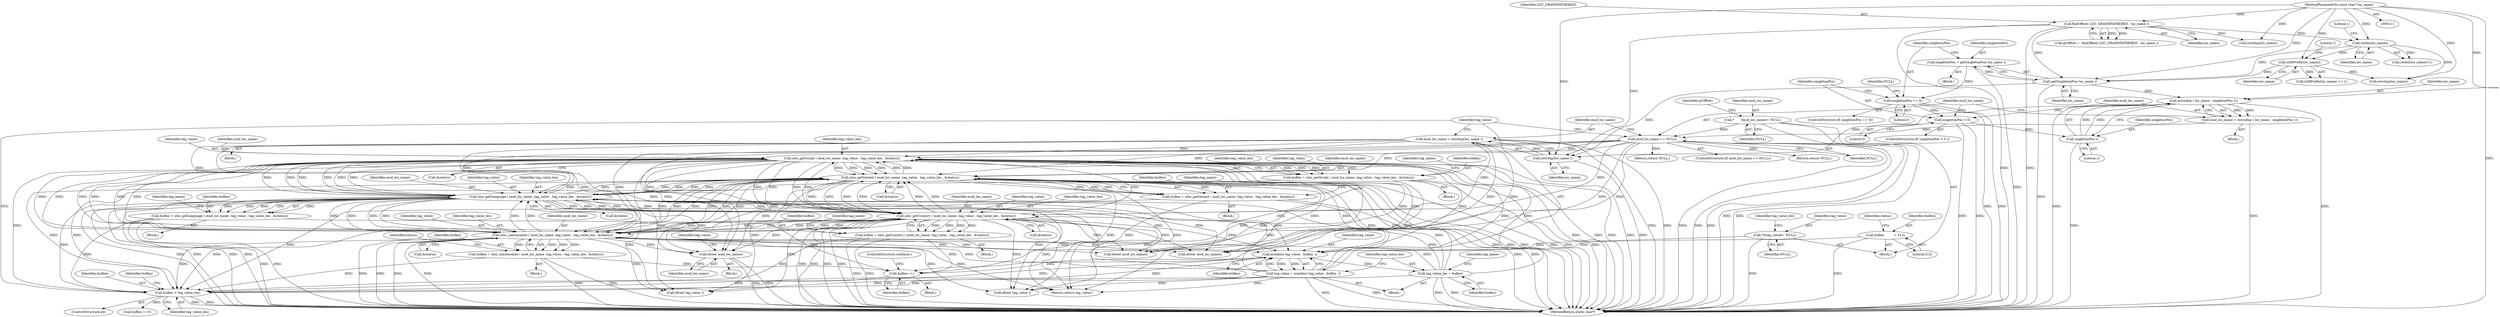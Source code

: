 digraph "0_php-src_97eff7eb57fc2320c267a949cffd622c38712484?w=1_22@API" {
"1000385" [label="(Call,efree( mod_loc_name))"];
"1000254" [label="(Call,uloc_getScript ( mod_loc_name ,tag_value , tag_value_len , &status))"];
"1000227" [label="(Call,mod_loc_name == NULL)"];
"1000219" [label="(Call,mod_loc_name = estrndup ( loc_name , singletonPos-1))"];
"1000221" [label="(Call,estrndup ( loc_name , singletonPos-1))"];
"1000204" [label="(Call,getSingletonPos( loc_name ))"];
"1000154" [label="(Call,findOffset( LOC_GRANDFATHERED , loc_name ))"];
"1000112" [label="(MethodParameterIn,const char* loc_name)"];
"1000195" [label="(Call,isIDPrefix(loc_name))"];
"1000191" [label="(Call,strlen(loc_name))"];
"1000223" [label="(Call,singletonPos-1)"];
"1000215" [label="(Call,singletonPos > 0)"];
"1000207" [label="(Call,singletonPos == 0)"];
"1000202" [label="(Call,singletonPos = getSingletonPos( loc_name ))"];
"1000130" [label="(Call,*       \tmod_loc_name\t= NULL)"];
"1000299" [label="(Call,uloc_getVariant ( mod_loc_name ,tag_value , tag_value_len , &status))"];
"1000231" [label="(Call,mod_loc_name = estrdup(loc_name ))"];
"1000233" [label="(Call,estrdup(loc_name ))"];
"1000269" [label="(Call,uloc_getLanguage ( mod_loc_name ,tag_value , tag_value_len , &status))"];
"1000284" [label="(Call,uloc_getCountry ( mod_loc_name ,tag_value , tag_value_len , &status))"];
"1000314" [label="(Call,uloc_canonicalize ( mod_loc_name ,tag_value , tag_value_len , &status))"];
"1000237" [label="(Call,tag_value = erealloc( tag_value , buflen  ))"];
"1000239" [label="(Call,erealloc( tag_value , buflen  ))"];
"1000118" [label="(Call,*\t\ttag_value\t= NULL)"];
"1000138" [label="(Call,buflen          = 512)"];
"1000351" [label="(Call,buflen > tag_value_len)"];
"1000297" [label="(Call,buflen = uloc_getVariant ( mod_loc_name ,tag_value , tag_value_len , &status))"];
"1000332" [label="(Call,buflen++)"];
"1000252" [label="(Call,buflen = uloc_getScript ( mod_loc_name ,tag_value , tag_value_len , &status))"];
"1000312" [label="(Call,buflen = uloc_canonicalize ( mod_loc_name ,tag_value , tag_value_len , &status))"];
"1000267" [label="(Call,buflen = uloc_getLanguage ( mod_loc_name ,tag_value , tag_value_len , &status))"];
"1000282" [label="(Call,buflen = uloc_getCountry ( mod_loc_name ,tag_value , tag_value_len , &status))"];
"1000242" [label="(Call,tag_value_len = buflen)"];
"1000251" [label="(Block,)"];
"1000388" [label="(Identifier,tag_value)"];
"1000230" [label="(Block,)"];
"1000374" [label="(Return,return NULL;)"];
"1000386" [label="(Identifier,mod_loc_name)"];
"1000131" [label="(Identifier,mod_loc_name)"];
"1000232" [label="(Identifier,mod_loc_name)"];
"1000222" [label="(Identifier,loc_name)"];
"1000191" [label="(Call,strlen(loc_name))"];
"1000256" [label="(Identifier,tag_value)"];
"1000267" [label="(Call,buflen = uloc_getLanguage ( mod_loc_name ,tag_value , tag_value_len , &status))"];
"1000297" [label="(Call,buflen = uloc_getVariant ( mod_loc_name ,tag_value , tag_value_len , &status))"];
"1000389" [label="(MethodReturn,static char*)"];
"1000206" [label="(ControlStructure,if( singletonPos == 0))"];
"1000303" [label="(Call,&status)"];
"1000296" [label="(Block,)"];
"1000258" [label="(Call,&status)"];
"1000252" [label="(Call,buflen = uloc_getScript ( mod_loc_name ,tag_value , tag_value_len , &status))"];
"1000315" [label="(Identifier,mod_loc_name)"];
"1000202" [label="(Call,singletonPos = getSingletonPos( loc_name ))"];
"1000214" [label="(ControlStructure,if( singletonPos > 0 ))"];
"1000130" [label="(Call,*       \tmod_loc_name\t= NULL)"];
"1000135" [label="(Identifier,grOffset)"];
"1000229" [label="(Identifier,NULL)"];
"1000209" [label="(Literal,0)"];
"1000353" [label="(Identifier,tag_value_len)"];
"1000384" [label="(Block,)"];
"1000266" [label="(Block,)"];
"1000241" [label="(Identifier,buflen)"];
"1000215" [label="(Call,singletonPos > 0)"];
"1000349" [label="(Return,return NULL;)"];
"1000196" [label="(Identifier,loc_name)"];
"1000192" [label="(Identifier,loc_name)"];
"1000234" [label="(Identifier,loc_name)"];
"1000312" [label="(Call,buflen = uloc_canonicalize ( mod_loc_name ,tag_value , tag_value_len , &status))"];
"1000356" [label="(Identifier,buflen)"];
"1000236" [label="(Block,)"];
"1000316" [label="(Identifier,tag_value)"];
"1000263" [label="(Identifier,tag_name)"];
"1000195" [label="(Call,isIDPrefix(loc_name))"];
"1000194" [label="(Call,isIDPrefix(loc_name) == 1)"];
"1000231" [label="(Call,mod_loc_name = estrdup(loc_name ))"];
"1000239" [label="(Call,erealloc( tag_value , buflen  ))"];
"1000155" [label="(Identifier,LOC_GRANDFATHERED)"];
"1000385" [label="(Call,efree( mod_loc_name))"];
"1000270" [label="(Identifier,mod_loc_name)"];
"1000282" [label="(Call,buflen = uloc_getCountry ( mod_loc_name ,tag_value , tag_value_len , &status))"];
"1000285" [label="(Identifier,mod_loc_name)"];
"1000143" [label="(Identifier,status)"];
"1000197" [label="(Literal,1)"];
"1000311" [label="(Block,)"];
"1000255" [label="(Identifier,mod_loc_name)"];
"1000204" [label="(Call,getSingletonPos( loc_name ))"];
"1000372" [label="(Call,efree( mod_loc_name))"];
"1000119" [label="(Identifier,tag_value)"];
"1000308" [label="(Identifier,tag_name)"];
"1000219" [label="(Call,mod_loc_name = estrndup ( loc_name , singletonPos-1))"];
"1000248" [label="(Identifier,tag_name)"];
"1000226" [label="(ControlStructure,if( mod_loc_name == NULL))"];
"1000154" [label="(Call,findOffset( LOC_GRANDFATHERED , loc_name ))"];
"1000293" [label="(Identifier,tag_name)"];
"1000152" [label="(Call,grOffset =  findOffset( LOC_GRANDFATHERED , loc_name ))"];
"1000278" [label="(Identifier,tag_name)"];
"1000269" [label="(Call,uloc_getLanguage ( mod_loc_name ,tag_value , tag_value_len , &status))"];
"1000367" [label="(Call,efree( tag_value ))"];
"1000300" [label="(Identifier,mod_loc_name)"];
"1000240" [label="(Identifier,tag_value)"];
"1000212" [label="(Identifier,NULL)"];
"1000302" [label="(Identifier,tag_value_len)"];
"1000352" [label="(Identifier,buflen)"];
"1000332" [label="(Call,buflen++)"];
"1000333" [label="(Identifier,buflen)"];
"1000120" [label="(Identifier,NULL)"];
"1000208" [label="(Identifier,singletonPos)"];
"1000116" [label="(Block,)"];
"1000224" [label="(Identifier,singletonPos)"];
"1000112" [label="(MethodParameterIn,const char* loc_name)"];
"1000347" [label="(Call,efree( mod_loc_name))"];
"1000228" [label="(Identifier,mod_loc_name)"];
"1000218" [label="(Block,)"];
"1000225" [label="(Literal,1)"];
"1000244" [label="(Identifier,buflen)"];
"1000298" [label="(Identifier,buflen)"];
"1000351" [label="(Call,buflen > tag_value_len)"];
"1000233" [label="(Call,estrdup(loc_name ))"];
"1000207" [label="(Call,singletonPos == 0)"];
"1000288" [label="(Call,&status)"];
"1000190" [label="(Call,strlen(loc_name)>1)"];
"1000283" [label="(Identifier,buflen)"];
"1000271" [label="(Identifier,tag_value)"];
"1000235" [label="(ControlStructure,do)"];
"1000221" [label="(Call,estrndup ( loc_name , singletonPos-1))"];
"1000123" [label="(Identifier,tag_value_len)"];
"1000193" [label="(Literal,1)"];
"1000272" [label="(Identifier,tag_value_len)"];
"1000268" [label="(Identifier,buflen)"];
"1000238" [label="(Identifier,tag_value)"];
"1000220" [label="(Identifier,mod_loc_name)"];
"1000387" [label="(Return,return tag_value;)"];
"1000299" [label="(Call,uloc_getVariant ( mod_loc_name ,tag_value , tag_value_len , &status))"];
"1000139" [label="(Identifier,buflen)"];
"1000132" [label="(Identifier,NULL)"];
"1000257" [label="(Identifier,tag_value_len)"];
"1000328" [label="(Block,)"];
"1000242" [label="(Call,tag_value_len = buflen)"];
"1000284" [label="(Call,uloc_getCountry ( mod_loc_name ,tag_value , tag_value_len , &status))"];
"1000200" [label="(Call,estrdup(loc_name))"];
"1000273" [label="(Call,&status)"];
"1000301" [label="(Identifier,tag_value)"];
"1000237" [label="(Call,tag_value = erealloc( tag_value , buflen  ))"];
"1000118" [label="(Call,*\t\ttag_value\t= NULL)"];
"1000281" [label="(Block,)"];
"1000342" [label="(Call,efree( tag_value ))"];
"1000223" [label="(Call,singletonPos-1)"];
"1000138" [label="(Call,buflen          = 512)"];
"1000227" [label="(Call,mod_loc_name == NULL)"];
"1000318" [label="(Call,&status)"];
"1000180" [label="(Block,)"];
"1000317" [label="(Identifier,tag_value_len)"];
"1000286" [label="(Identifier,tag_value)"];
"1000216" [label="(Identifier,singletonPos)"];
"1000140" [label="(Literal,512)"];
"1000205" [label="(Identifier,loc_name)"];
"1000156" [label="(Identifier,loc_name)"];
"1000287" [label="(Identifier,tag_value_len)"];
"1000253" [label="(Identifier,buflen)"];
"1000203" [label="(Identifier,singletonPos)"];
"1000243" [label="(Identifier,tag_value_len)"];
"1000170" [label="(Call,estrdup(loc_name))"];
"1000254" [label="(Call,uloc_getScript ( mod_loc_name ,tag_value , tag_value_len , &status))"];
"1000334" [label="(ControlStructure,continue;)"];
"1000314" [label="(Call,uloc_canonicalize ( mod_loc_name ,tag_value , tag_value_len , &status))"];
"1000355" [label="(Call,buflen ==0)"];
"1000313" [label="(Identifier,buflen)"];
"1000322" [label="(Identifier,status)"];
"1000217" [label="(Literal,0)"];
"1000385" -> "1000384"  [label="AST: "];
"1000385" -> "1000386"  [label="CFG: "];
"1000386" -> "1000385"  [label="AST: "];
"1000388" -> "1000385"  [label="CFG: "];
"1000385" -> "1000389"  [label="DDG: "];
"1000385" -> "1000389"  [label="DDG: "];
"1000254" -> "1000385"  [label="DDG: "];
"1000227" -> "1000385"  [label="DDG: "];
"1000299" -> "1000385"  [label="DDG: "];
"1000231" -> "1000385"  [label="DDG: "];
"1000269" -> "1000385"  [label="DDG: "];
"1000284" -> "1000385"  [label="DDG: "];
"1000314" -> "1000385"  [label="DDG: "];
"1000254" -> "1000252"  [label="AST: "];
"1000254" -> "1000258"  [label="CFG: "];
"1000255" -> "1000254"  [label="AST: "];
"1000256" -> "1000254"  [label="AST: "];
"1000257" -> "1000254"  [label="AST: "];
"1000258" -> "1000254"  [label="AST: "];
"1000252" -> "1000254"  [label="CFG: "];
"1000254" -> "1000389"  [label="DDG: "];
"1000254" -> "1000389"  [label="DDG: "];
"1000254" -> "1000389"  [label="DDG: "];
"1000254" -> "1000389"  [label="DDG: "];
"1000254" -> "1000239"  [label="DDG: "];
"1000254" -> "1000252"  [label="DDG: "];
"1000254" -> "1000252"  [label="DDG: "];
"1000254" -> "1000252"  [label="DDG: "];
"1000254" -> "1000252"  [label="DDG: "];
"1000227" -> "1000254"  [label="DDG: "];
"1000299" -> "1000254"  [label="DDG: "];
"1000299" -> "1000254"  [label="DDG: "];
"1000231" -> "1000254"  [label="DDG: "];
"1000269" -> "1000254"  [label="DDG: "];
"1000269" -> "1000254"  [label="DDG: "];
"1000284" -> "1000254"  [label="DDG: "];
"1000284" -> "1000254"  [label="DDG: "];
"1000314" -> "1000254"  [label="DDG: "];
"1000314" -> "1000254"  [label="DDG: "];
"1000237" -> "1000254"  [label="DDG: "];
"1000242" -> "1000254"  [label="DDG: "];
"1000254" -> "1000269"  [label="DDG: "];
"1000254" -> "1000269"  [label="DDG: "];
"1000254" -> "1000269"  [label="DDG: "];
"1000254" -> "1000269"  [label="DDG: "];
"1000254" -> "1000284"  [label="DDG: "];
"1000254" -> "1000284"  [label="DDG: "];
"1000254" -> "1000284"  [label="DDG: "];
"1000254" -> "1000284"  [label="DDG: "];
"1000254" -> "1000299"  [label="DDG: "];
"1000254" -> "1000299"  [label="DDG: "];
"1000254" -> "1000299"  [label="DDG: "];
"1000254" -> "1000299"  [label="DDG: "];
"1000254" -> "1000314"  [label="DDG: "];
"1000254" -> "1000314"  [label="DDG: "];
"1000254" -> "1000314"  [label="DDG: "];
"1000254" -> "1000314"  [label="DDG: "];
"1000254" -> "1000342"  [label="DDG: "];
"1000254" -> "1000347"  [label="DDG: "];
"1000254" -> "1000351"  [label="DDG: "];
"1000254" -> "1000367"  [label="DDG: "];
"1000254" -> "1000372"  [label="DDG: "];
"1000254" -> "1000387"  [label="DDG: "];
"1000227" -> "1000226"  [label="AST: "];
"1000227" -> "1000229"  [label="CFG: "];
"1000228" -> "1000227"  [label="AST: "];
"1000229" -> "1000227"  [label="AST: "];
"1000232" -> "1000227"  [label="CFG: "];
"1000238" -> "1000227"  [label="CFG: "];
"1000227" -> "1000389"  [label="DDG: "];
"1000227" -> "1000389"  [label="DDG: "];
"1000227" -> "1000389"  [label="DDG: "];
"1000219" -> "1000227"  [label="DDG: "];
"1000130" -> "1000227"  [label="DDG: "];
"1000227" -> "1000269"  [label="DDG: "];
"1000227" -> "1000284"  [label="DDG: "];
"1000227" -> "1000299"  [label="DDG: "];
"1000227" -> "1000314"  [label="DDG: "];
"1000227" -> "1000347"  [label="DDG: "];
"1000227" -> "1000349"  [label="DDG: "];
"1000227" -> "1000372"  [label="DDG: "];
"1000227" -> "1000374"  [label="DDG: "];
"1000219" -> "1000218"  [label="AST: "];
"1000219" -> "1000221"  [label="CFG: "];
"1000220" -> "1000219"  [label="AST: "];
"1000221" -> "1000219"  [label="AST: "];
"1000228" -> "1000219"  [label="CFG: "];
"1000219" -> "1000389"  [label="DDG: "];
"1000221" -> "1000219"  [label="DDG: "];
"1000221" -> "1000219"  [label="DDG: "];
"1000221" -> "1000223"  [label="CFG: "];
"1000222" -> "1000221"  [label="AST: "];
"1000223" -> "1000221"  [label="AST: "];
"1000221" -> "1000389"  [label="DDG: "];
"1000221" -> "1000389"  [label="DDG: "];
"1000204" -> "1000221"  [label="DDG: "];
"1000112" -> "1000221"  [label="DDG: "];
"1000223" -> "1000221"  [label="DDG: "];
"1000223" -> "1000221"  [label="DDG: "];
"1000221" -> "1000233"  [label="DDG: "];
"1000204" -> "1000202"  [label="AST: "];
"1000204" -> "1000205"  [label="CFG: "];
"1000205" -> "1000204"  [label="AST: "];
"1000202" -> "1000204"  [label="CFG: "];
"1000204" -> "1000389"  [label="DDG: "];
"1000204" -> "1000202"  [label="DDG: "];
"1000154" -> "1000204"  [label="DDG: "];
"1000195" -> "1000204"  [label="DDG: "];
"1000191" -> "1000204"  [label="DDG: "];
"1000112" -> "1000204"  [label="DDG: "];
"1000204" -> "1000233"  [label="DDG: "];
"1000154" -> "1000152"  [label="AST: "];
"1000154" -> "1000156"  [label="CFG: "];
"1000155" -> "1000154"  [label="AST: "];
"1000156" -> "1000154"  [label="AST: "];
"1000152" -> "1000154"  [label="CFG: "];
"1000154" -> "1000389"  [label="DDG: "];
"1000154" -> "1000389"  [label="DDG: "];
"1000154" -> "1000152"  [label="DDG: "];
"1000154" -> "1000152"  [label="DDG: "];
"1000112" -> "1000154"  [label="DDG: "];
"1000154" -> "1000170"  [label="DDG: "];
"1000154" -> "1000191"  [label="DDG: "];
"1000154" -> "1000233"  [label="DDG: "];
"1000112" -> "1000111"  [label="AST: "];
"1000112" -> "1000389"  [label="DDG: "];
"1000112" -> "1000170"  [label="DDG: "];
"1000112" -> "1000191"  [label="DDG: "];
"1000112" -> "1000195"  [label="DDG: "];
"1000112" -> "1000200"  [label="DDG: "];
"1000112" -> "1000233"  [label="DDG: "];
"1000195" -> "1000194"  [label="AST: "];
"1000195" -> "1000196"  [label="CFG: "];
"1000196" -> "1000195"  [label="AST: "];
"1000197" -> "1000195"  [label="CFG: "];
"1000195" -> "1000194"  [label="DDG: "];
"1000191" -> "1000195"  [label="DDG: "];
"1000195" -> "1000200"  [label="DDG: "];
"1000191" -> "1000190"  [label="AST: "];
"1000191" -> "1000192"  [label="CFG: "];
"1000192" -> "1000191"  [label="AST: "];
"1000193" -> "1000191"  [label="CFG: "];
"1000191" -> "1000190"  [label="DDG: "];
"1000191" -> "1000200"  [label="DDG: "];
"1000223" -> "1000225"  [label="CFG: "];
"1000224" -> "1000223"  [label="AST: "];
"1000225" -> "1000223"  [label="AST: "];
"1000223" -> "1000389"  [label="DDG: "];
"1000215" -> "1000223"  [label="DDG: "];
"1000215" -> "1000214"  [label="AST: "];
"1000215" -> "1000217"  [label="CFG: "];
"1000216" -> "1000215"  [label="AST: "];
"1000217" -> "1000215"  [label="AST: "];
"1000220" -> "1000215"  [label="CFG: "];
"1000228" -> "1000215"  [label="CFG: "];
"1000215" -> "1000389"  [label="DDG: "];
"1000215" -> "1000389"  [label="DDG: "];
"1000207" -> "1000215"  [label="DDG: "];
"1000207" -> "1000206"  [label="AST: "];
"1000207" -> "1000209"  [label="CFG: "];
"1000208" -> "1000207"  [label="AST: "];
"1000209" -> "1000207"  [label="AST: "];
"1000212" -> "1000207"  [label="CFG: "];
"1000216" -> "1000207"  [label="CFG: "];
"1000207" -> "1000389"  [label="DDG: "];
"1000207" -> "1000389"  [label="DDG: "];
"1000202" -> "1000207"  [label="DDG: "];
"1000202" -> "1000180"  [label="AST: "];
"1000203" -> "1000202"  [label="AST: "];
"1000208" -> "1000202"  [label="CFG: "];
"1000202" -> "1000389"  [label="DDG: "];
"1000130" -> "1000116"  [label="AST: "];
"1000130" -> "1000132"  [label="CFG: "];
"1000131" -> "1000130"  [label="AST: "];
"1000132" -> "1000130"  [label="AST: "];
"1000135" -> "1000130"  [label="CFG: "];
"1000130" -> "1000389"  [label="DDG: "];
"1000130" -> "1000389"  [label="DDG: "];
"1000299" -> "1000297"  [label="AST: "];
"1000299" -> "1000303"  [label="CFG: "];
"1000300" -> "1000299"  [label="AST: "];
"1000301" -> "1000299"  [label="AST: "];
"1000302" -> "1000299"  [label="AST: "];
"1000303" -> "1000299"  [label="AST: "];
"1000297" -> "1000299"  [label="CFG: "];
"1000299" -> "1000389"  [label="DDG: "];
"1000299" -> "1000389"  [label="DDG: "];
"1000299" -> "1000389"  [label="DDG: "];
"1000299" -> "1000389"  [label="DDG: "];
"1000299" -> "1000239"  [label="DDG: "];
"1000299" -> "1000269"  [label="DDG: "];
"1000299" -> "1000269"  [label="DDG: "];
"1000299" -> "1000284"  [label="DDG: "];
"1000299" -> "1000284"  [label="DDG: "];
"1000299" -> "1000297"  [label="DDG: "];
"1000299" -> "1000297"  [label="DDG: "];
"1000299" -> "1000297"  [label="DDG: "];
"1000299" -> "1000297"  [label="DDG: "];
"1000231" -> "1000299"  [label="DDG: "];
"1000269" -> "1000299"  [label="DDG: "];
"1000269" -> "1000299"  [label="DDG: "];
"1000269" -> "1000299"  [label="DDG: "];
"1000269" -> "1000299"  [label="DDG: "];
"1000284" -> "1000299"  [label="DDG: "];
"1000284" -> "1000299"  [label="DDG: "];
"1000284" -> "1000299"  [label="DDG: "];
"1000284" -> "1000299"  [label="DDG: "];
"1000314" -> "1000299"  [label="DDG: "];
"1000314" -> "1000299"  [label="DDG: "];
"1000237" -> "1000299"  [label="DDG: "];
"1000242" -> "1000299"  [label="DDG: "];
"1000299" -> "1000314"  [label="DDG: "];
"1000299" -> "1000314"  [label="DDG: "];
"1000299" -> "1000314"  [label="DDG: "];
"1000299" -> "1000314"  [label="DDG: "];
"1000299" -> "1000342"  [label="DDG: "];
"1000299" -> "1000347"  [label="DDG: "];
"1000299" -> "1000351"  [label="DDG: "];
"1000299" -> "1000367"  [label="DDG: "];
"1000299" -> "1000372"  [label="DDG: "];
"1000299" -> "1000387"  [label="DDG: "];
"1000231" -> "1000230"  [label="AST: "];
"1000231" -> "1000233"  [label="CFG: "];
"1000232" -> "1000231"  [label="AST: "];
"1000233" -> "1000231"  [label="AST: "];
"1000238" -> "1000231"  [label="CFG: "];
"1000231" -> "1000389"  [label="DDG: "];
"1000231" -> "1000389"  [label="DDG: "];
"1000233" -> "1000231"  [label="DDG: "];
"1000231" -> "1000269"  [label="DDG: "];
"1000231" -> "1000284"  [label="DDG: "];
"1000231" -> "1000314"  [label="DDG: "];
"1000231" -> "1000347"  [label="DDG: "];
"1000231" -> "1000372"  [label="DDG: "];
"1000233" -> "1000234"  [label="CFG: "];
"1000234" -> "1000233"  [label="AST: "];
"1000233" -> "1000389"  [label="DDG: "];
"1000269" -> "1000267"  [label="AST: "];
"1000269" -> "1000273"  [label="CFG: "];
"1000270" -> "1000269"  [label="AST: "];
"1000271" -> "1000269"  [label="AST: "];
"1000272" -> "1000269"  [label="AST: "];
"1000273" -> "1000269"  [label="AST: "];
"1000267" -> "1000269"  [label="CFG: "];
"1000269" -> "1000389"  [label="DDG: "];
"1000269" -> "1000389"  [label="DDG: "];
"1000269" -> "1000389"  [label="DDG: "];
"1000269" -> "1000389"  [label="DDG: "];
"1000269" -> "1000239"  [label="DDG: "];
"1000269" -> "1000267"  [label="DDG: "];
"1000269" -> "1000267"  [label="DDG: "];
"1000269" -> "1000267"  [label="DDG: "];
"1000269" -> "1000267"  [label="DDG: "];
"1000284" -> "1000269"  [label="DDG: "];
"1000284" -> "1000269"  [label="DDG: "];
"1000314" -> "1000269"  [label="DDG: "];
"1000314" -> "1000269"  [label="DDG: "];
"1000237" -> "1000269"  [label="DDG: "];
"1000242" -> "1000269"  [label="DDG: "];
"1000269" -> "1000284"  [label="DDG: "];
"1000269" -> "1000284"  [label="DDG: "];
"1000269" -> "1000284"  [label="DDG: "];
"1000269" -> "1000284"  [label="DDG: "];
"1000269" -> "1000314"  [label="DDG: "];
"1000269" -> "1000314"  [label="DDG: "];
"1000269" -> "1000314"  [label="DDG: "];
"1000269" -> "1000314"  [label="DDG: "];
"1000269" -> "1000342"  [label="DDG: "];
"1000269" -> "1000347"  [label="DDG: "];
"1000269" -> "1000351"  [label="DDG: "];
"1000269" -> "1000367"  [label="DDG: "];
"1000269" -> "1000372"  [label="DDG: "];
"1000269" -> "1000387"  [label="DDG: "];
"1000284" -> "1000282"  [label="AST: "];
"1000284" -> "1000288"  [label="CFG: "];
"1000285" -> "1000284"  [label="AST: "];
"1000286" -> "1000284"  [label="AST: "];
"1000287" -> "1000284"  [label="AST: "];
"1000288" -> "1000284"  [label="AST: "];
"1000282" -> "1000284"  [label="CFG: "];
"1000284" -> "1000389"  [label="DDG: "];
"1000284" -> "1000389"  [label="DDG: "];
"1000284" -> "1000389"  [label="DDG: "];
"1000284" -> "1000389"  [label="DDG: "];
"1000284" -> "1000239"  [label="DDG: "];
"1000284" -> "1000282"  [label="DDG: "];
"1000284" -> "1000282"  [label="DDG: "];
"1000284" -> "1000282"  [label="DDG: "];
"1000284" -> "1000282"  [label="DDG: "];
"1000314" -> "1000284"  [label="DDG: "];
"1000314" -> "1000284"  [label="DDG: "];
"1000237" -> "1000284"  [label="DDG: "];
"1000242" -> "1000284"  [label="DDG: "];
"1000284" -> "1000314"  [label="DDG: "];
"1000284" -> "1000314"  [label="DDG: "];
"1000284" -> "1000314"  [label="DDG: "];
"1000284" -> "1000314"  [label="DDG: "];
"1000284" -> "1000342"  [label="DDG: "];
"1000284" -> "1000347"  [label="DDG: "];
"1000284" -> "1000351"  [label="DDG: "];
"1000284" -> "1000367"  [label="DDG: "];
"1000284" -> "1000372"  [label="DDG: "];
"1000284" -> "1000387"  [label="DDG: "];
"1000314" -> "1000312"  [label="AST: "];
"1000314" -> "1000318"  [label="CFG: "];
"1000315" -> "1000314"  [label="AST: "];
"1000316" -> "1000314"  [label="AST: "];
"1000317" -> "1000314"  [label="AST: "];
"1000318" -> "1000314"  [label="AST: "];
"1000312" -> "1000314"  [label="CFG: "];
"1000314" -> "1000389"  [label="DDG: "];
"1000314" -> "1000389"  [label="DDG: "];
"1000314" -> "1000389"  [label="DDG: "];
"1000314" -> "1000389"  [label="DDG: "];
"1000314" -> "1000239"  [label="DDG: "];
"1000314" -> "1000312"  [label="DDG: "];
"1000314" -> "1000312"  [label="DDG: "];
"1000314" -> "1000312"  [label="DDG: "];
"1000314" -> "1000312"  [label="DDG: "];
"1000237" -> "1000314"  [label="DDG: "];
"1000242" -> "1000314"  [label="DDG: "];
"1000314" -> "1000342"  [label="DDG: "];
"1000314" -> "1000347"  [label="DDG: "];
"1000314" -> "1000351"  [label="DDG: "];
"1000314" -> "1000367"  [label="DDG: "];
"1000314" -> "1000372"  [label="DDG: "];
"1000314" -> "1000387"  [label="DDG: "];
"1000237" -> "1000236"  [label="AST: "];
"1000237" -> "1000239"  [label="CFG: "];
"1000238" -> "1000237"  [label="AST: "];
"1000239" -> "1000237"  [label="AST: "];
"1000243" -> "1000237"  [label="CFG: "];
"1000237" -> "1000389"  [label="DDG: "];
"1000237" -> "1000389"  [label="DDG: "];
"1000239" -> "1000237"  [label="DDG: "];
"1000239" -> "1000237"  [label="DDG: "];
"1000237" -> "1000239"  [label="DDG: "];
"1000237" -> "1000342"  [label="DDG: "];
"1000237" -> "1000367"  [label="DDG: "];
"1000237" -> "1000387"  [label="DDG: "];
"1000239" -> "1000241"  [label="CFG: "];
"1000240" -> "1000239"  [label="AST: "];
"1000241" -> "1000239"  [label="AST: "];
"1000118" -> "1000239"  [label="DDG: "];
"1000138" -> "1000239"  [label="DDG: "];
"1000351" -> "1000239"  [label="DDG: "];
"1000239" -> "1000242"  [label="DDG: "];
"1000239" -> "1000332"  [label="DDG: "];
"1000239" -> "1000351"  [label="DDG: "];
"1000118" -> "1000116"  [label="AST: "];
"1000118" -> "1000120"  [label="CFG: "];
"1000119" -> "1000118"  [label="AST: "];
"1000120" -> "1000118"  [label="AST: "];
"1000123" -> "1000118"  [label="CFG: "];
"1000118" -> "1000389"  [label="DDG: "];
"1000138" -> "1000116"  [label="AST: "];
"1000138" -> "1000140"  [label="CFG: "];
"1000139" -> "1000138"  [label="AST: "];
"1000140" -> "1000138"  [label="AST: "];
"1000143" -> "1000138"  [label="CFG: "];
"1000138" -> "1000389"  [label="DDG: "];
"1000351" -> "1000235"  [label="AST: "];
"1000351" -> "1000353"  [label="CFG: "];
"1000352" -> "1000351"  [label="AST: "];
"1000353" -> "1000351"  [label="AST: "];
"1000238" -> "1000351"  [label="CFG: "];
"1000356" -> "1000351"  [label="CFG: "];
"1000351" -> "1000389"  [label="DDG: "];
"1000351" -> "1000389"  [label="DDG: "];
"1000297" -> "1000351"  [label="DDG: "];
"1000332" -> "1000351"  [label="DDG: "];
"1000252" -> "1000351"  [label="DDG: "];
"1000312" -> "1000351"  [label="DDG: "];
"1000267" -> "1000351"  [label="DDG: "];
"1000282" -> "1000351"  [label="DDG: "];
"1000242" -> "1000351"  [label="DDG: "];
"1000351" -> "1000355"  [label="DDG: "];
"1000297" -> "1000296"  [label="AST: "];
"1000298" -> "1000297"  [label="AST: "];
"1000308" -> "1000297"  [label="CFG: "];
"1000297" -> "1000389"  [label="DDG: "];
"1000297" -> "1000389"  [label="DDG: "];
"1000297" -> "1000332"  [label="DDG: "];
"1000332" -> "1000328"  [label="AST: "];
"1000332" -> "1000333"  [label="CFG: "];
"1000333" -> "1000332"  [label="AST: "];
"1000334" -> "1000332"  [label="CFG: "];
"1000252" -> "1000332"  [label="DDG: "];
"1000312" -> "1000332"  [label="DDG: "];
"1000267" -> "1000332"  [label="DDG: "];
"1000282" -> "1000332"  [label="DDG: "];
"1000252" -> "1000251"  [label="AST: "];
"1000253" -> "1000252"  [label="AST: "];
"1000263" -> "1000252"  [label="CFG: "];
"1000252" -> "1000389"  [label="DDG: "];
"1000252" -> "1000389"  [label="DDG: "];
"1000312" -> "1000311"  [label="AST: "];
"1000313" -> "1000312"  [label="AST: "];
"1000322" -> "1000312"  [label="CFG: "];
"1000312" -> "1000389"  [label="DDG: "];
"1000312" -> "1000389"  [label="DDG: "];
"1000267" -> "1000266"  [label="AST: "];
"1000268" -> "1000267"  [label="AST: "];
"1000278" -> "1000267"  [label="CFG: "];
"1000267" -> "1000389"  [label="DDG: "];
"1000267" -> "1000389"  [label="DDG: "];
"1000282" -> "1000281"  [label="AST: "];
"1000283" -> "1000282"  [label="AST: "];
"1000293" -> "1000282"  [label="CFG: "];
"1000282" -> "1000389"  [label="DDG: "];
"1000282" -> "1000389"  [label="DDG: "];
"1000242" -> "1000236"  [label="AST: "];
"1000242" -> "1000244"  [label="CFG: "];
"1000243" -> "1000242"  [label="AST: "];
"1000244" -> "1000242"  [label="AST: "];
"1000248" -> "1000242"  [label="CFG: "];
"1000242" -> "1000389"  [label="DDG: "];
"1000242" -> "1000389"  [label="DDG: "];
}
